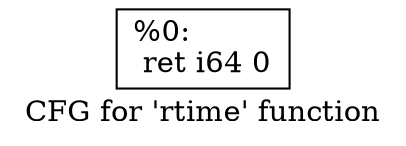 digraph "CFG for 'rtime' function" {
	label="CFG for 'rtime' function";

	Node0x27ed260 [shape=record,label="{%0:\l  ret i64 0\l}"];
}
